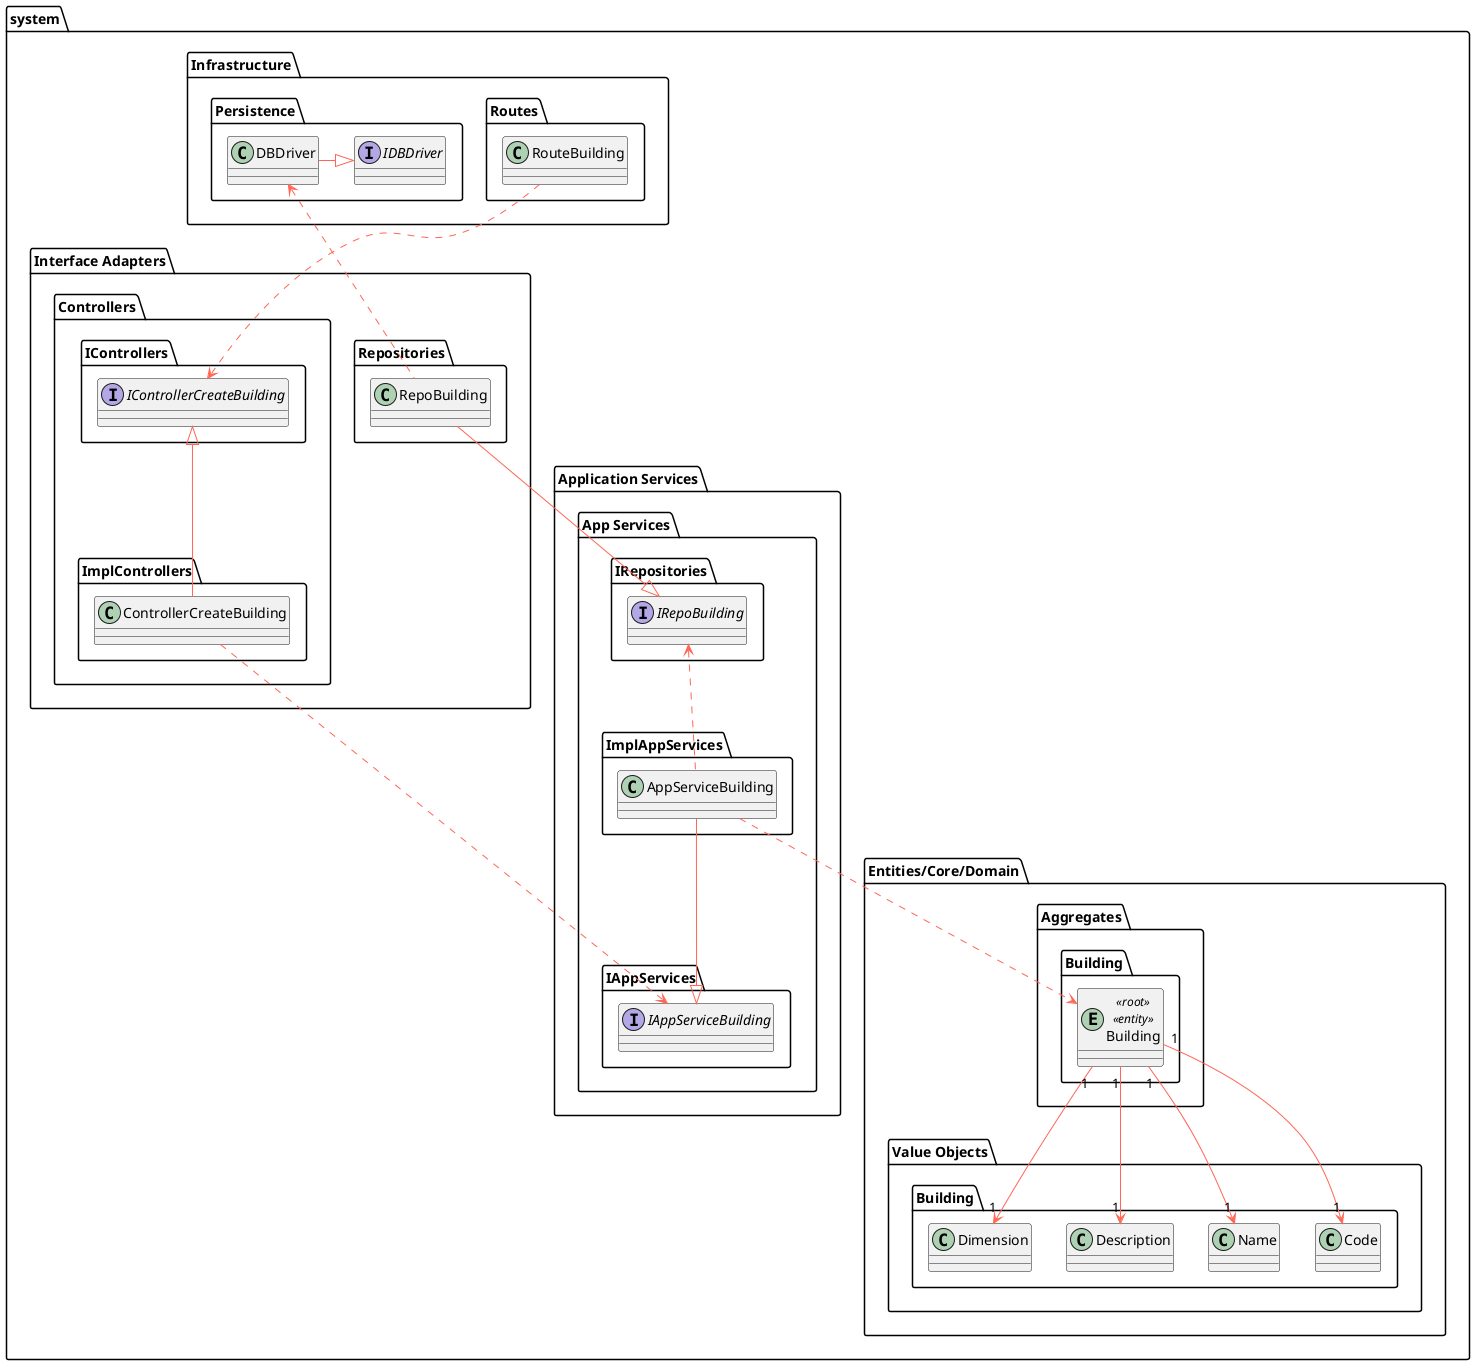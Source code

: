 @startuml

skinparam component {
    FontSize 16
    BackgroundColor<<Apache>> LightCoral
    BorderColor<<Apache>> #FF6655
    FontName Courier
    BorderColor black
    BackgroundColor DeepSkyBlue
    ArrowFontName Impact
    ArrowColor #FF6655
}

package system {
    package "Infrastructure" {
        package "Routes" {
            class RouteBuilding
        }

        package "Persistence" {
            interface IDBDriver
            class DBDriver
        }

        DBDriver -right-|> IDBDriver
    }

    package "Interface Adapters" {
        package "Controllers" {
            package "IControllers" {
                interface IControllerCreateBuilding
            }

            package "ImplControllers" {
                class ControllerCreateBuilding
            }
            ControllerCreateBuilding -up-|> IControllerCreateBuilding
        }

        package "Repositories" {
            class RepoBuilding

        }

        RepoBuilding .up.> DBDriver


        RouteBuilding ..> IControllerCreateBuilding
    }

    package "Application Services" {
        package "App Services" {
            package "IAppServices" {
                interface IAppServiceBuilding
            }

            package "ImplAppServices" {
                class AppServiceBuilding
            }

            AppServiceBuilding --|> IAppServiceBuilding

            package "IRepositories" {
                interface IRepoBuilding

            }

            RepoBuilding --|> IRepoBuilding

        }

        ControllerCreateBuilding ..> IAppServiceBuilding

        AppServiceBuilding .up.> IRepoBuilding

    }

    package "Entities/Core/Domain" {
        package "Aggregates" {


            package "Building" as a_building {
                entity Building <<root>> <<entity>>
            }
        }



        package "Value Objects" {
            package "Building" as vo_building {
                class Code
                class Name
                class Description
                class Dimension
            }
        }


        Building "1" --> "1" Code
        Building "1" --> "1" Name
        Building "1" --> "1" Description
        Building "1" --> "1" Dimension

        AppServiceBuilding ..> Building

        'package "Services" {
        '}
    }
}

@enduml

